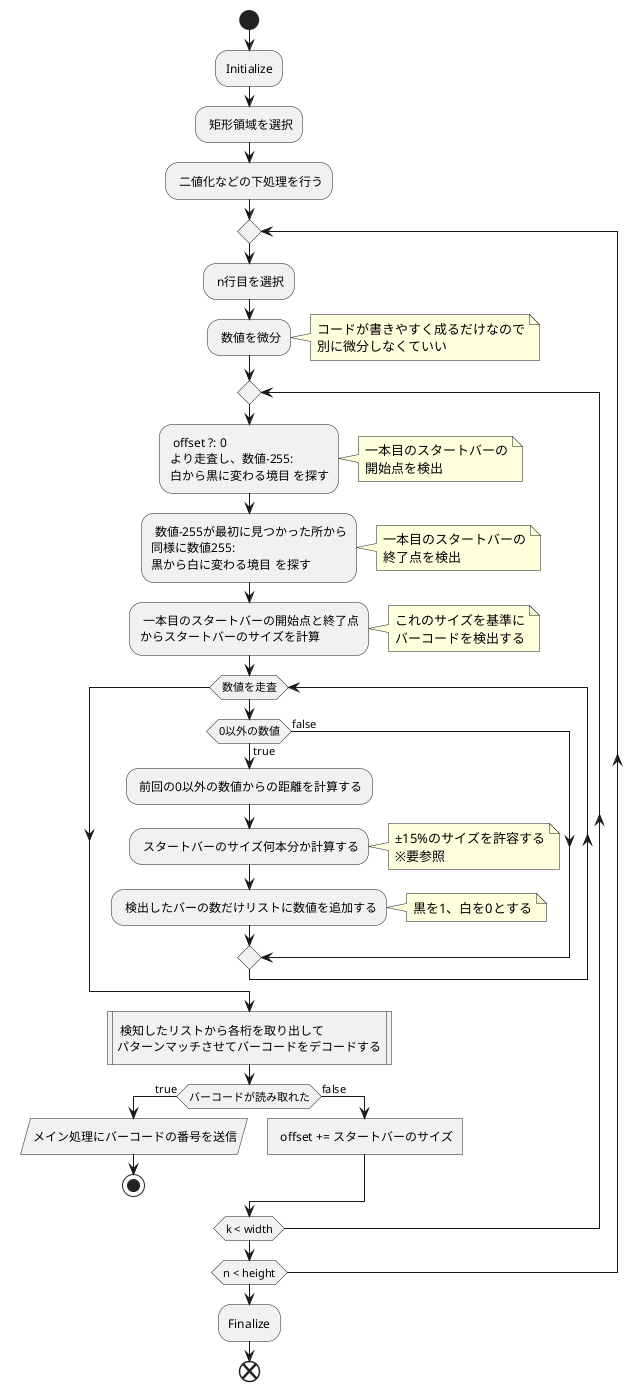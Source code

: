 @startuml

start
:Initialize;
: 矩形領域を選択;
: 二値化などの下処理を行う;
repeat
    : n行目を選択;
    : 数値を微分;
        note right: コードが書きやすく成るだけなので\n別に微分しなくていい
    repeat
        : offset ?: 0\nより走査し、数値-255:\n白から黒に変わる境目 を探す;
            note right: 一本目のスタートバーの\n開始点を検出
        : 数値-255が最初に見つかった所から\n同様に数値255:\n黒から白に変わる境目 を探す;
            note right: 一本目のスタートバーの\n終了点を検出
        : 一本目のスタートバーの開始点と終了点\nからスタートバーのサイズを計算;
            note right: これのサイズを基準に\nバーコードを検出する
        while (数値を走査)
            if (0以外の数値) then (true)
                : 前回の0以外の数値からの距離を計算する;
                : スタートバーのサイズ何本分か計算する;
                note right: ±15%のサイズを許容する\n※要参照
                : 検出したバーの数だけリストに数値を追加する;
                note right: 黒を1、白を0とする
            else (false)
            endif
        endwhile
        : 検知したリストから各桁を取り出して\nパターンマッチさせてバーコードをデコードする|
        if (バーコードが読み取れた) then (true)
            : メイン処理にバーコードの番号を送信/
            stop
        else (false)
            : offset += スタートバーのサイズ]
        endif
    repeat while (k < width)
repeat while (n < height)

:Finalize;
end

@enduml
